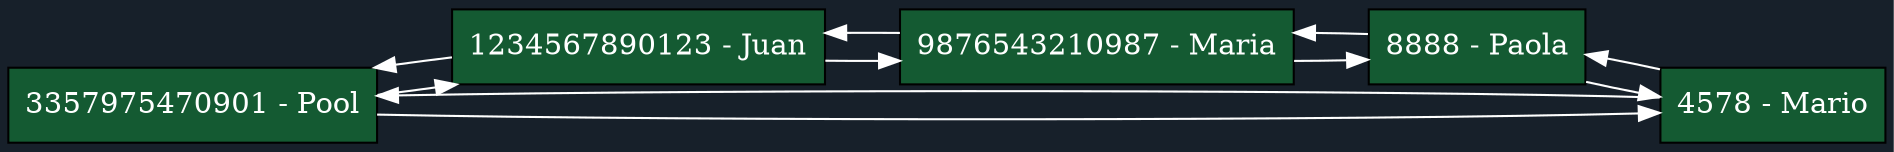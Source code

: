 digraph G {
bgcolor="#17202a";
node [shape=record, style=filled, fillcolor="#145a32", fontcolor=white];
edge [color=white];
rankdir=LR;
nodo0 [label="3357975470901 - Pool"];
nodo1 [label="1234567890123 -  Juan"];
nodo2 [label="9876543210987 -  Maria"];
nodo3 [label="8888 - Paola"];
nodo4 [label="4578 - Mario"];
nodo0 -> nodo1;
nodo1 -> nodo0;
nodo1 -> nodo2;
nodo2 -> nodo1;
nodo2 -> nodo3;
nodo3 -> nodo2;
nodo3 -> nodo4;
nodo4 -> nodo3;
nodo4 -> nodo0;
nodo0 -> nodo4;
}